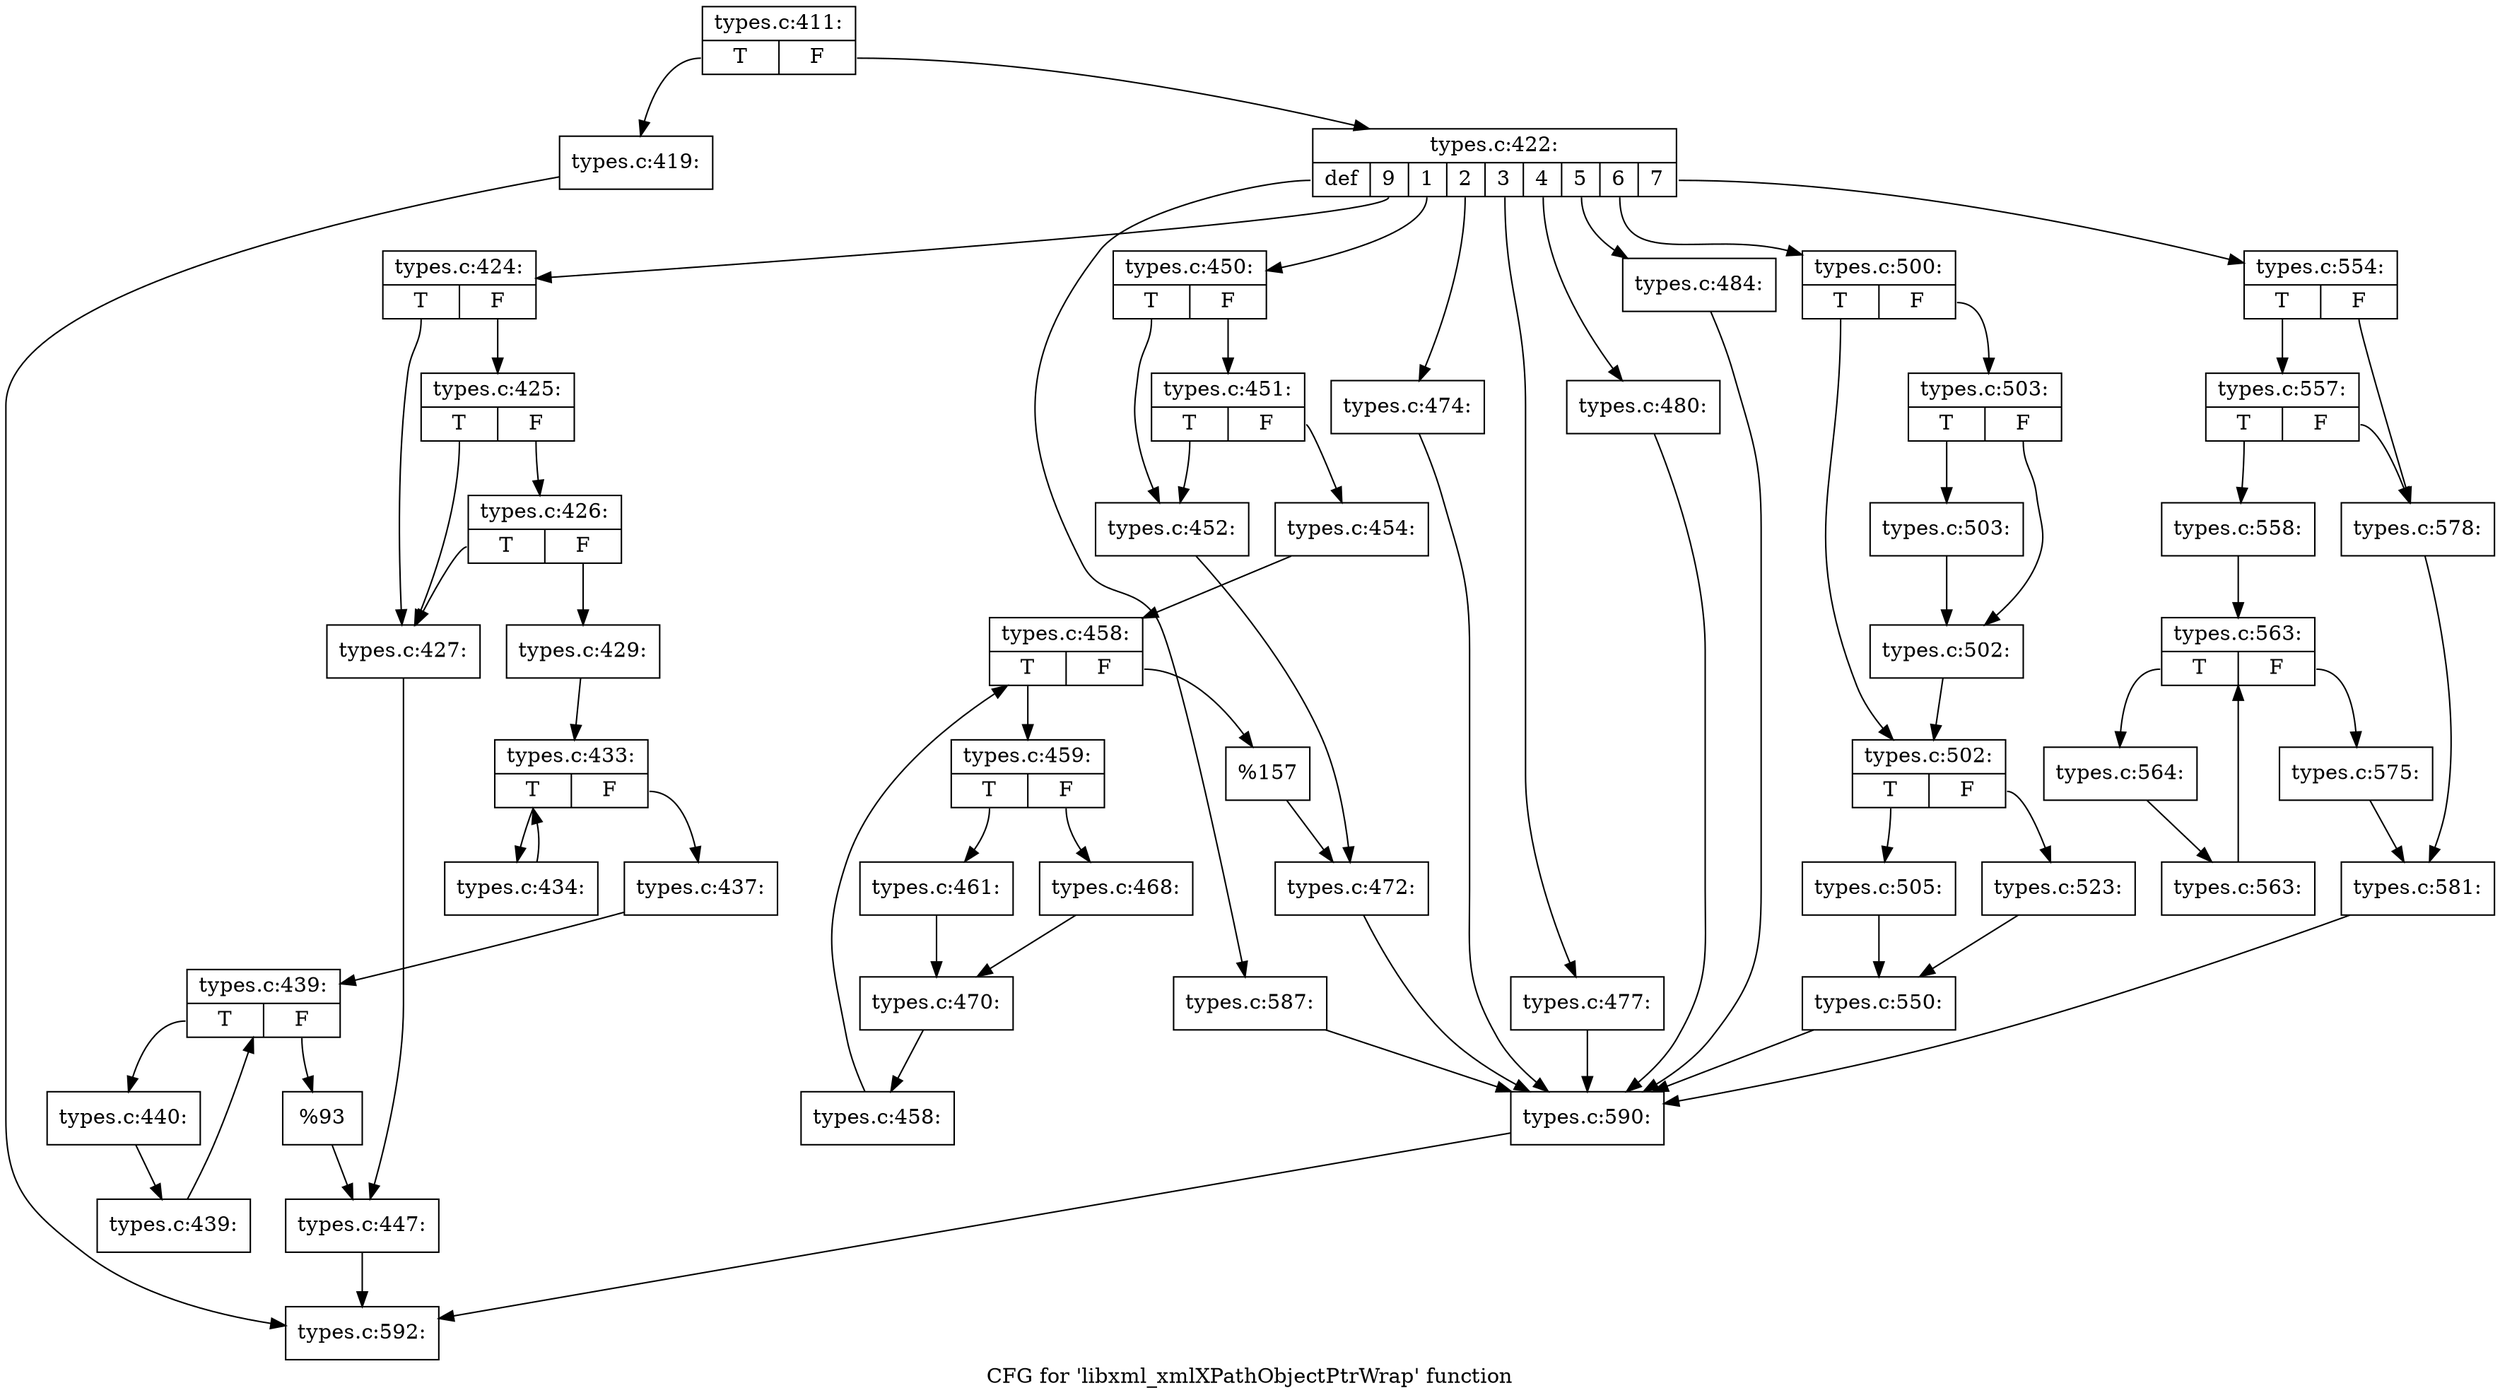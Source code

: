 digraph "CFG for 'libxml_xmlXPathObjectPtrWrap' function" {
	label="CFG for 'libxml_xmlXPathObjectPtrWrap' function";

	Node0x55aa7cef3440 [shape=record,label="{types.c:411:|{<s0>T|<s1>F}}"];
	Node0x55aa7cef3440:s0 -> Node0x55aa7cf3fe50;
	Node0x55aa7cef3440:s1 -> Node0x55aa7cf3fea0;
	Node0x55aa7cf3fe50 [shape=record,label="{types.c:419:}"];
	Node0x55aa7cf3fe50 -> Node0x55aa7cf3f440;
	Node0x55aa7cf3fea0 [shape=record,label="{types.c:422:|{<s0>def|<s1>9|<s2>1|<s3>2|<s4>3|<s5>4|<s6>5|<s7>6|<s8>7}}"];
	Node0x55aa7cf3fea0:s0 -> Node0x55aa7cf406c0;
	Node0x55aa7cf3fea0:s1 -> Node0x55aa7cf407e0;
	Node0x55aa7cf3fea0:s2 -> Node0x55aa7cf46c70;
	Node0x55aa7cf3fea0:s3 -> Node0x55aa7cf4b6a0;
	Node0x55aa7cf3fea0:s4 -> Node0x55aa7cf4bbb0;
	Node0x55aa7cf3fea0:s5 -> Node0x55aa7cf4bff0;
	Node0x55aa7cf3fea0:s6 -> Node0x55aa7cf4c4a0;
	Node0x55aa7cf3fea0:s7 -> Node0x55aa7cf4f640;
	Node0x55aa7cf3fea0:s8 -> Node0x55aa7cf58a10;
	Node0x55aa7cf407e0 [shape=record,label="{types.c:424:|{<s0>T|<s1>F}}"];
	Node0x55aa7cf407e0:s0 -> Node0x55aa7cf40940;
	Node0x55aa7cf407e0:s1 -> Node0x55aa7cf40ab0;
	Node0x55aa7cf40ab0 [shape=record,label="{types.c:425:|{<s0>T|<s1>F}}"];
	Node0x55aa7cf40ab0:s0 -> Node0x55aa7cf40940;
	Node0x55aa7cf40ab0:s1 -> Node0x55aa7cf40a30;
	Node0x55aa7cf40a30 [shape=record,label="{types.c:426:|{<s0>T|<s1>F}}"];
	Node0x55aa7cf40a30:s0 -> Node0x55aa7cf40940;
	Node0x55aa7cf40a30:s1 -> Node0x55aa7cf409e0;
	Node0x55aa7cf40940 [shape=record,label="{types.c:427:}"];
	Node0x55aa7cf40940 -> Node0x55aa7cf40990;
	Node0x55aa7cf409e0 [shape=record,label="{types.c:429:}"];
	Node0x55aa7cf409e0 -> Node0x55aa7cf42e50;
	Node0x55aa7cf42e50 [shape=record,label="{types.c:433:|{<s0>T|<s1>F}}"];
	Node0x55aa7cf42e50:s0 -> Node0x55aa7cf43250;
	Node0x55aa7cf42e50:s1 -> Node0x55aa7cf43070;
	Node0x55aa7cf43250 [shape=record,label="{types.c:434:}"];
	Node0x55aa7cf43250 -> Node0x55aa7cf42e50;
	Node0x55aa7cf43070 [shape=record,label="{types.c:437:}"];
	Node0x55aa7cf43070 -> Node0x55aa7cf44f80;
	Node0x55aa7cf44f80 [shape=record,label="{types.c:439:|{<s0>T|<s1>F}}"];
	Node0x55aa7cf44f80:s0 -> Node0x55aa7cf45260;
	Node0x55aa7cf44f80:s1 -> Node0x55aa7cf44de0;
	Node0x55aa7cf45260 [shape=record,label="{types.c:440:}"];
	Node0x55aa7cf45260 -> Node0x55aa7cf451d0;
	Node0x55aa7cf451d0 [shape=record,label="{types.c:439:}"];
	Node0x55aa7cf451d0 -> Node0x55aa7cf44f80;
	Node0x55aa7cf44de0 [shape=record,label="{%93}"];
	Node0x55aa7cf44de0 -> Node0x55aa7cf40990;
	Node0x55aa7cf40990 [shape=record,label="{types.c:447:}"];
	Node0x55aa7cf40990 -> Node0x55aa7cf3f440;
	Node0x55aa7cf46c70 [shape=record,label="{types.c:450:|{<s0>T|<s1>F}}"];
	Node0x55aa7cf46c70:s0 -> Node0x55aa7cf46d60;
	Node0x55aa7cf46c70:s1 -> Node0x55aa7cf46e50;
	Node0x55aa7cf46e50 [shape=record,label="{types.c:451:|{<s0>T|<s1>F}}"];
	Node0x55aa7cf46e50:s0 -> Node0x55aa7cf46d60;
	Node0x55aa7cf46e50:s1 -> Node0x55aa7cf46e00;
	Node0x55aa7cf46d60 [shape=record,label="{types.c:452:}"];
	Node0x55aa7cf46d60 -> Node0x55aa7cf46db0;
	Node0x55aa7cf46e00 [shape=record,label="{types.c:454:}"];
	Node0x55aa7cf46e00 -> Node0x55aa7cf489d0;
	Node0x55aa7cf489d0 [shape=record,label="{types.c:458:|{<s0>T|<s1>F}}"];
	Node0x55aa7cf489d0:s0 -> Node0x55aa7cf48cb0;
	Node0x55aa7cf489d0:s1 -> Node0x55aa7cf48830;
	Node0x55aa7cf48cb0 [shape=record,label="{types.c:459:|{<s0>T|<s1>F}}"];
	Node0x55aa7cf48cb0:s0 -> Node0x55aa7cf49780;
	Node0x55aa7cf48cb0:s1 -> Node0x55aa7cf49820;
	Node0x55aa7cf49780 [shape=record,label="{types.c:461:}"];
	Node0x55aa7cf49780 -> Node0x55aa7cf497d0;
	Node0x55aa7cf49820 [shape=record,label="{types.c:468:}"];
	Node0x55aa7cf49820 -> Node0x55aa7cf497d0;
	Node0x55aa7cf497d0 [shape=record,label="{types.c:470:}"];
	Node0x55aa7cf497d0 -> Node0x55aa7cf48c20;
	Node0x55aa7cf48c20 [shape=record,label="{types.c:458:}"];
	Node0x55aa7cf48c20 -> Node0x55aa7cf489d0;
	Node0x55aa7cf48830 [shape=record,label="{%157}"];
	Node0x55aa7cf48830 -> Node0x55aa7cf46db0;
	Node0x55aa7cf46db0 [shape=record,label="{types.c:472:}"];
	Node0x55aa7cf46db0 -> Node0x55aa7cf40550;
	Node0x55aa7cf4b6a0 [shape=record,label="{types.c:474:}"];
	Node0x55aa7cf4b6a0 -> Node0x55aa7cf40550;
	Node0x55aa7cf4bbb0 [shape=record,label="{types.c:477:}"];
	Node0x55aa7cf4bbb0 -> Node0x55aa7cf40550;
	Node0x55aa7cf4bff0 [shape=record,label="{types.c:480:}"];
	Node0x55aa7cf4bff0 -> Node0x55aa7cf40550;
	Node0x55aa7cf4c4a0 [shape=record,label="{types.c:484:}"];
	Node0x55aa7cf4c4a0 -> Node0x55aa7cf40550;
	Node0x55aa7cf4f640 [shape=record,label="{types.c:500:|{<s0>T|<s1>F}}"];
	Node0x55aa7cf4f640:s0 -> Node0x55aa7cf4f990;
	Node0x55aa7cf4f640:s1 -> Node0x55aa7cf4f9e0;
	Node0x55aa7cf4f9e0 [shape=record,label="{types.c:503:|{<s0>T|<s1>F}}"];
	Node0x55aa7cf4f9e0:s0 -> Node0x55aa7cf4fea0;
	Node0x55aa7cf4f9e0:s1 -> Node0x55aa7cf4fe50;
	Node0x55aa7cf4fea0 [shape=record,label="{types.c:503:}"];
	Node0x55aa7cf4fea0 -> Node0x55aa7cf4fe50;
	Node0x55aa7cf4fe50 [shape=record,label="{types.c:502:}"];
	Node0x55aa7cf4fe50 -> Node0x55aa7cf4f990;
	Node0x55aa7cf4f990 [shape=record,label="{types.c:502:|{<s0>T|<s1>F}}"];
	Node0x55aa7cf4f990:s0 -> Node0x55aa7cefa170;
	Node0x55aa7cf4f990:s1 -> Node0x55aa7cefa210;
	Node0x55aa7cefa170 [shape=record,label="{types.c:505:}"];
	Node0x55aa7cefa170 -> Node0x55aa7cefa1c0;
	Node0x55aa7cefa210 [shape=record,label="{types.c:523:}"];
	Node0x55aa7cefa210 -> Node0x55aa7cefa1c0;
	Node0x55aa7cefa1c0 [shape=record,label="{types.c:550:}"];
	Node0x55aa7cefa1c0 -> Node0x55aa7cf40550;
	Node0x55aa7cf58a10 [shape=record,label="{types.c:554:|{<s0>T|<s1>F}}"];
	Node0x55aa7cf58a10:s0 -> Node0x55aa7cf59e50;
	Node0x55aa7cf58a10:s1 -> Node0x55aa7cf59e00;
	Node0x55aa7cf59e50 [shape=record,label="{types.c:557:|{<s0>T|<s1>F}}"];
	Node0x55aa7cf59e50:s0 -> Node0x55aa7cf59d60;
	Node0x55aa7cf59e50:s1 -> Node0x55aa7cf59e00;
	Node0x55aa7cf59d60 [shape=record,label="{types.c:558:}"];
	Node0x55aa7cf59d60 -> Node0x55aa7cf5af70;
	Node0x55aa7cf5af70 [shape=record,label="{types.c:563:|{<s0>T|<s1>F}}"];
	Node0x55aa7cf5af70:s0 -> Node0x55aa7cf5b250;
	Node0x55aa7cf5af70:s1 -> Node0x55aa7cf5add0;
	Node0x55aa7cf5b250 [shape=record,label="{types.c:564:}"];
	Node0x55aa7cf5b250 -> Node0x55aa7cf5b1c0;
	Node0x55aa7cf5b1c0 [shape=record,label="{types.c:563:}"];
	Node0x55aa7cf5b1c0 -> Node0x55aa7cf5af70;
	Node0x55aa7cf5add0 [shape=record,label="{types.c:575:}"];
	Node0x55aa7cf5add0 -> Node0x55aa7cf59db0;
	Node0x55aa7cf59e00 [shape=record,label="{types.c:578:}"];
	Node0x55aa7cf59e00 -> Node0x55aa7cf59db0;
	Node0x55aa7cf59db0 [shape=record,label="{types.c:581:}"];
	Node0x55aa7cf59db0 -> Node0x55aa7cf40550;
	Node0x55aa7cf406c0 [shape=record,label="{types.c:587:}"];
	Node0x55aa7cf406c0 -> Node0x55aa7cf40550;
	Node0x55aa7cf40550 [shape=record,label="{types.c:590:}"];
	Node0x55aa7cf40550 -> Node0x55aa7cf3f440;
	Node0x55aa7cf3f440 [shape=record,label="{types.c:592:}"];
}
